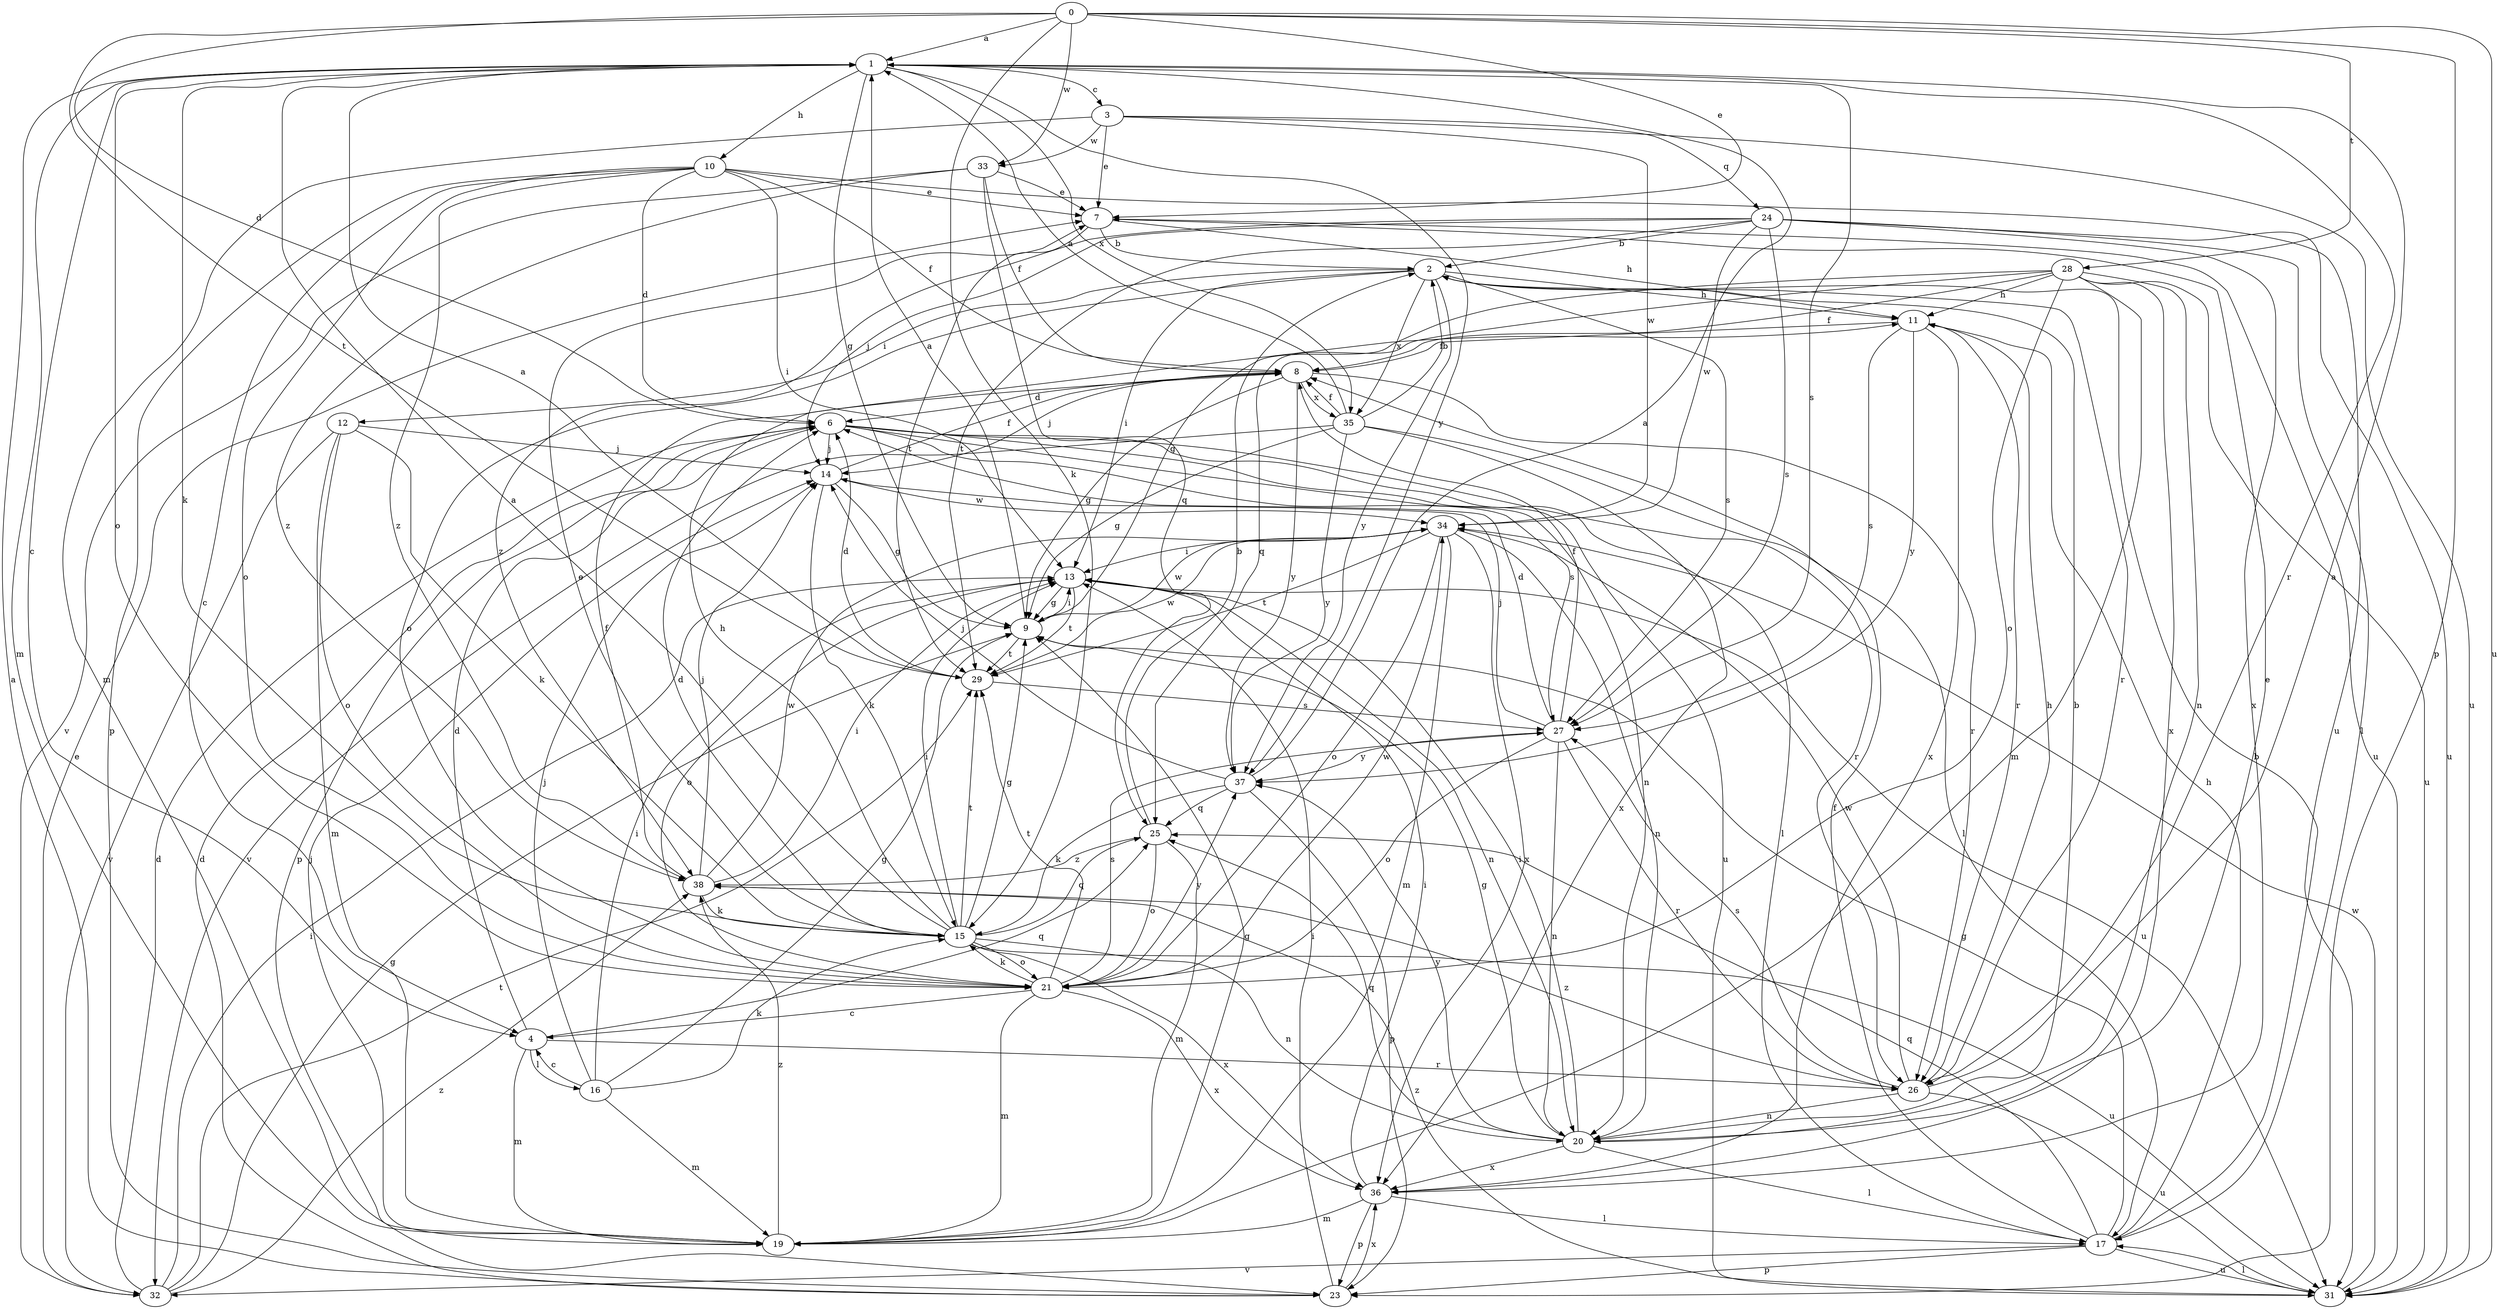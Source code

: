 strict digraph  {
0;
1;
2;
3;
4;
6;
7;
8;
9;
10;
11;
12;
13;
14;
15;
16;
17;
19;
20;
21;
23;
24;
25;
26;
27;
28;
29;
31;
32;
33;
34;
35;
36;
37;
38;
0 -> 1  [label=a];
0 -> 6  [label=d];
0 -> 7  [label=e];
0 -> 15  [label=k];
0 -> 23  [label=p];
0 -> 28  [label=t];
0 -> 29  [label=t];
0 -> 31  [label=u];
0 -> 33  [label=w];
1 -> 3  [label=c];
1 -> 4  [label=c];
1 -> 9  [label=g];
1 -> 10  [label=h];
1 -> 15  [label=k];
1 -> 19  [label=m];
1 -> 21  [label=o];
1 -> 26  [label=r];
1 -> 27  [label=s];
1 -> 35  [label=x];
1 -> 37  [label=y];
2 -> 11  [label=h];
2 -> 12  [label=i];
2 -> 13  [label=i];
2 -> 21  [label=o];
2 -> 26  [label=r];
2 -> 27  [label=s];
2 -> 35  [label=x];
2 -> 37  [label=y];
3 -> 7  [label=e];
3 -> 19  [label=m];
3 -> 24  [label=q];
3 -> 31  [label=u];
3 -> 33  [label=w];
3 -> 34  [label=w];
4 -> 6  [label=d];
4 -> 16  [label=l];
4 -> 19  [label=m];
4 -> 25  [label=q];
4 -> 26  [label=r];
6 -> 14  [label=j];
6 -> 17  [label=l];
6 -> 20  [label=n];
6 -> 23  [label=p];
6 -> 26  [label=r];
6 -> 27  [label=s];
6 -> 31  [label=u];
7 -> 2  [label=b];
7 -> 11  [label=h];
7 -> 29  [label=t];
7 -> 31  [label=u];
8 -> 6  [label=d];
8 -> 9  [label=g];
8 -> 14  [label=j];
8 -> 26  [label=r];
8 -> 35  [label=x];
8 -> 37  [label=y];
9 -> 1  [label=a];
9 -> 13  [label=i];
9 -> 29  [label=t];
9 -> 34  [label=w];
10 -> 4  [label=c];
10 -> 6  [label=d];
10 -> 7  [label=e];
10 -> 8  [label=f];
10 -> 13  [label=i];
10 -> 21  [label=o];
10 -> 23  [label=p];
10 -> 31  [label=u];
10 -> 38  [label=z];
11 -> 8  [label=f];
11 -> 26  [label=r];
11 -> 27  [label=s];
11 -> 36  [label=x];
11 -> 37  [label=y];
12 -> 14  [label=j];
12 -> 15  [label=k];
12 -> 19  [label=m];
12 -> 21  [label=o];
12 -> 32  [label=v];
13 -> 9  [label=g];
13 -> 20  [label=n];
13 -> 21  [label=o];
13 -> 29  [label=t];
13 -> 31  [label=u];
14 -> 8  [label=f];
14 -> 9  [label=g];
14 -> 15  [label=k];
14 -> 34  [label=w];
15 -> 1  [label=a];
15 -> 6  [label=d];
15 -> 7  [label=e];
15 -> 9  [label=g];
15 -> 11  [label=h];
15 -> 13  [label=i];
15 -> 20  [label=n];
15 -> 21  [label=o];
15 -> 25  [label=q];
15 -> 29  [label=t];
15 -> 31  [label=u];
15 -> 36  [label=x];
16 -> 4  [label=c];
16 -> 9  [label=g];
16 -> 13  [label=i];
16 -> 14  [label=j];
16 -> 15  [label=k];
16 -> 19  [label=m];
17 -> 2  [label=b];
17 -> 8  [label=f];
17 -> 9  [label=g];
17 -> 11  [label=h];
17 -> 23  [label=p];
17 -> 25  [label=q];
17 -> 31  [label=u];
17 -> 32  [label=v];
19 -> 9  [label=g];
19 -> 14  [label=j];
19 -> 38  [label=z];
20 -> 2  [label=b];
20 -> 7  [label=e];
20 -> 9  [label=g];
20 -> 13  [label=i];
20 -> 17  [label=l];
20 -> 25  [label=q];
20 -> 36  [label=x];
20 -> 37  [label=y];
21 -> 4  [label=c];
21 -> 15  [label=k];
21 -> 19  [label=m];
21 -> 27  [label=s];
21 -> 29  [label=t];
21 -> 34  [label=w];
21 -> 36  [label=x];
21 -> 37  [label=y];
23 -> 1  [label=a];
23 -> 6  [label=d];
23 -> 13  [label=i];
23 -> 36  [label=x];
24 -> 2  [label=b];
24 -> 14  [label=j];
24 -> 17  [label=l];
24 -> 27  [label=s];
24 -> 29  [label=t];
24 -> 31  [label=u];
24 -> 34  [label=w];
24 -> 36  [label=x];
24 -> 38  [label=z];
25 -> 2  [label=b];
25 -> 19  [label=m];
25 -> 21  [label=o];
25 -> 38  [label=z];
26 -> 1  [label=a];
26 -> 11  [label=h];
26 -> 20  [label=n];
26 -> 27  [label=s];
26 -> 31  [label=u];
26 -> 34  [label=w];
26 -> 38  [label=z];
27 -> 6  [label=d];
27 -> 8  [label=f];
27 -> 14  [label=j];
27 -> 20  [label=n];
27 -> 21  [label=o];
27 -> 26  [label=r];
27 -> 37  [label=y];
28 -> 8  [label=f];
28 -> 9  [label=g];
28 -> 11  [label=h];
28 -> 19  [label=m];
28 -> 20  [label=n];
28 -> 21  [label=o];
28 -> 25  [label=q];
28 -> 31  [label=u];
28 -> 36  [label=x];
29 -> 1  [label=a];
29 -> 6  [label=d];
29 -> 27  [label=s];
29 -> 34  [label=w];
31 -> 17  [label=l];
31 -> 34  [label=w];
31 -> 38  [label=z];
32 -> 6  [label=d];
32 -> 7  [label=e];
32 -> 9  [label=g];
32 -> 13  [label=i];
32 -> 29  [label=t];
32 -> 38  [label=z];
33 -> 7  [label=e];
33 -> 8  [label=f];
33 -> 25  [label=q];
33 -> 32  [label=v];
33 -> 38  [label=z];
34 -> 13  [label=i];
34 -> 19  [label=m];
34 -> 20  [label=n];
34 -> 21  [label=o];
34 -> 29  [label=t];
34 -> 36  [label=x];
35 -> 1  [label=a];
35 -> 2  [label=b];
35 -> 8  [label=f];
35 -> 9  [label=g];
35 -> 17  [label=l];
35 -> 32  [label=v];
35 -> 36  [label=x];
35 -> 37  [label=y];
36 -> 13  [label=i];
36 -> 17  [label=l];
36 -> 19  [label=m];
36 -> 23  [label=p];
37 -> 1  [label=a];
37 -> 14  [label=j];
37 -> 15  [label=k];
37 -> 23  [label=p];
37 -> 25  [label=q];
38 -> 8  [label=f];
38 -> 13  [label=i];
38 -> 14  [label=j];
38 -> 15  [label=k];
38 -> 34  [label=w];
}

